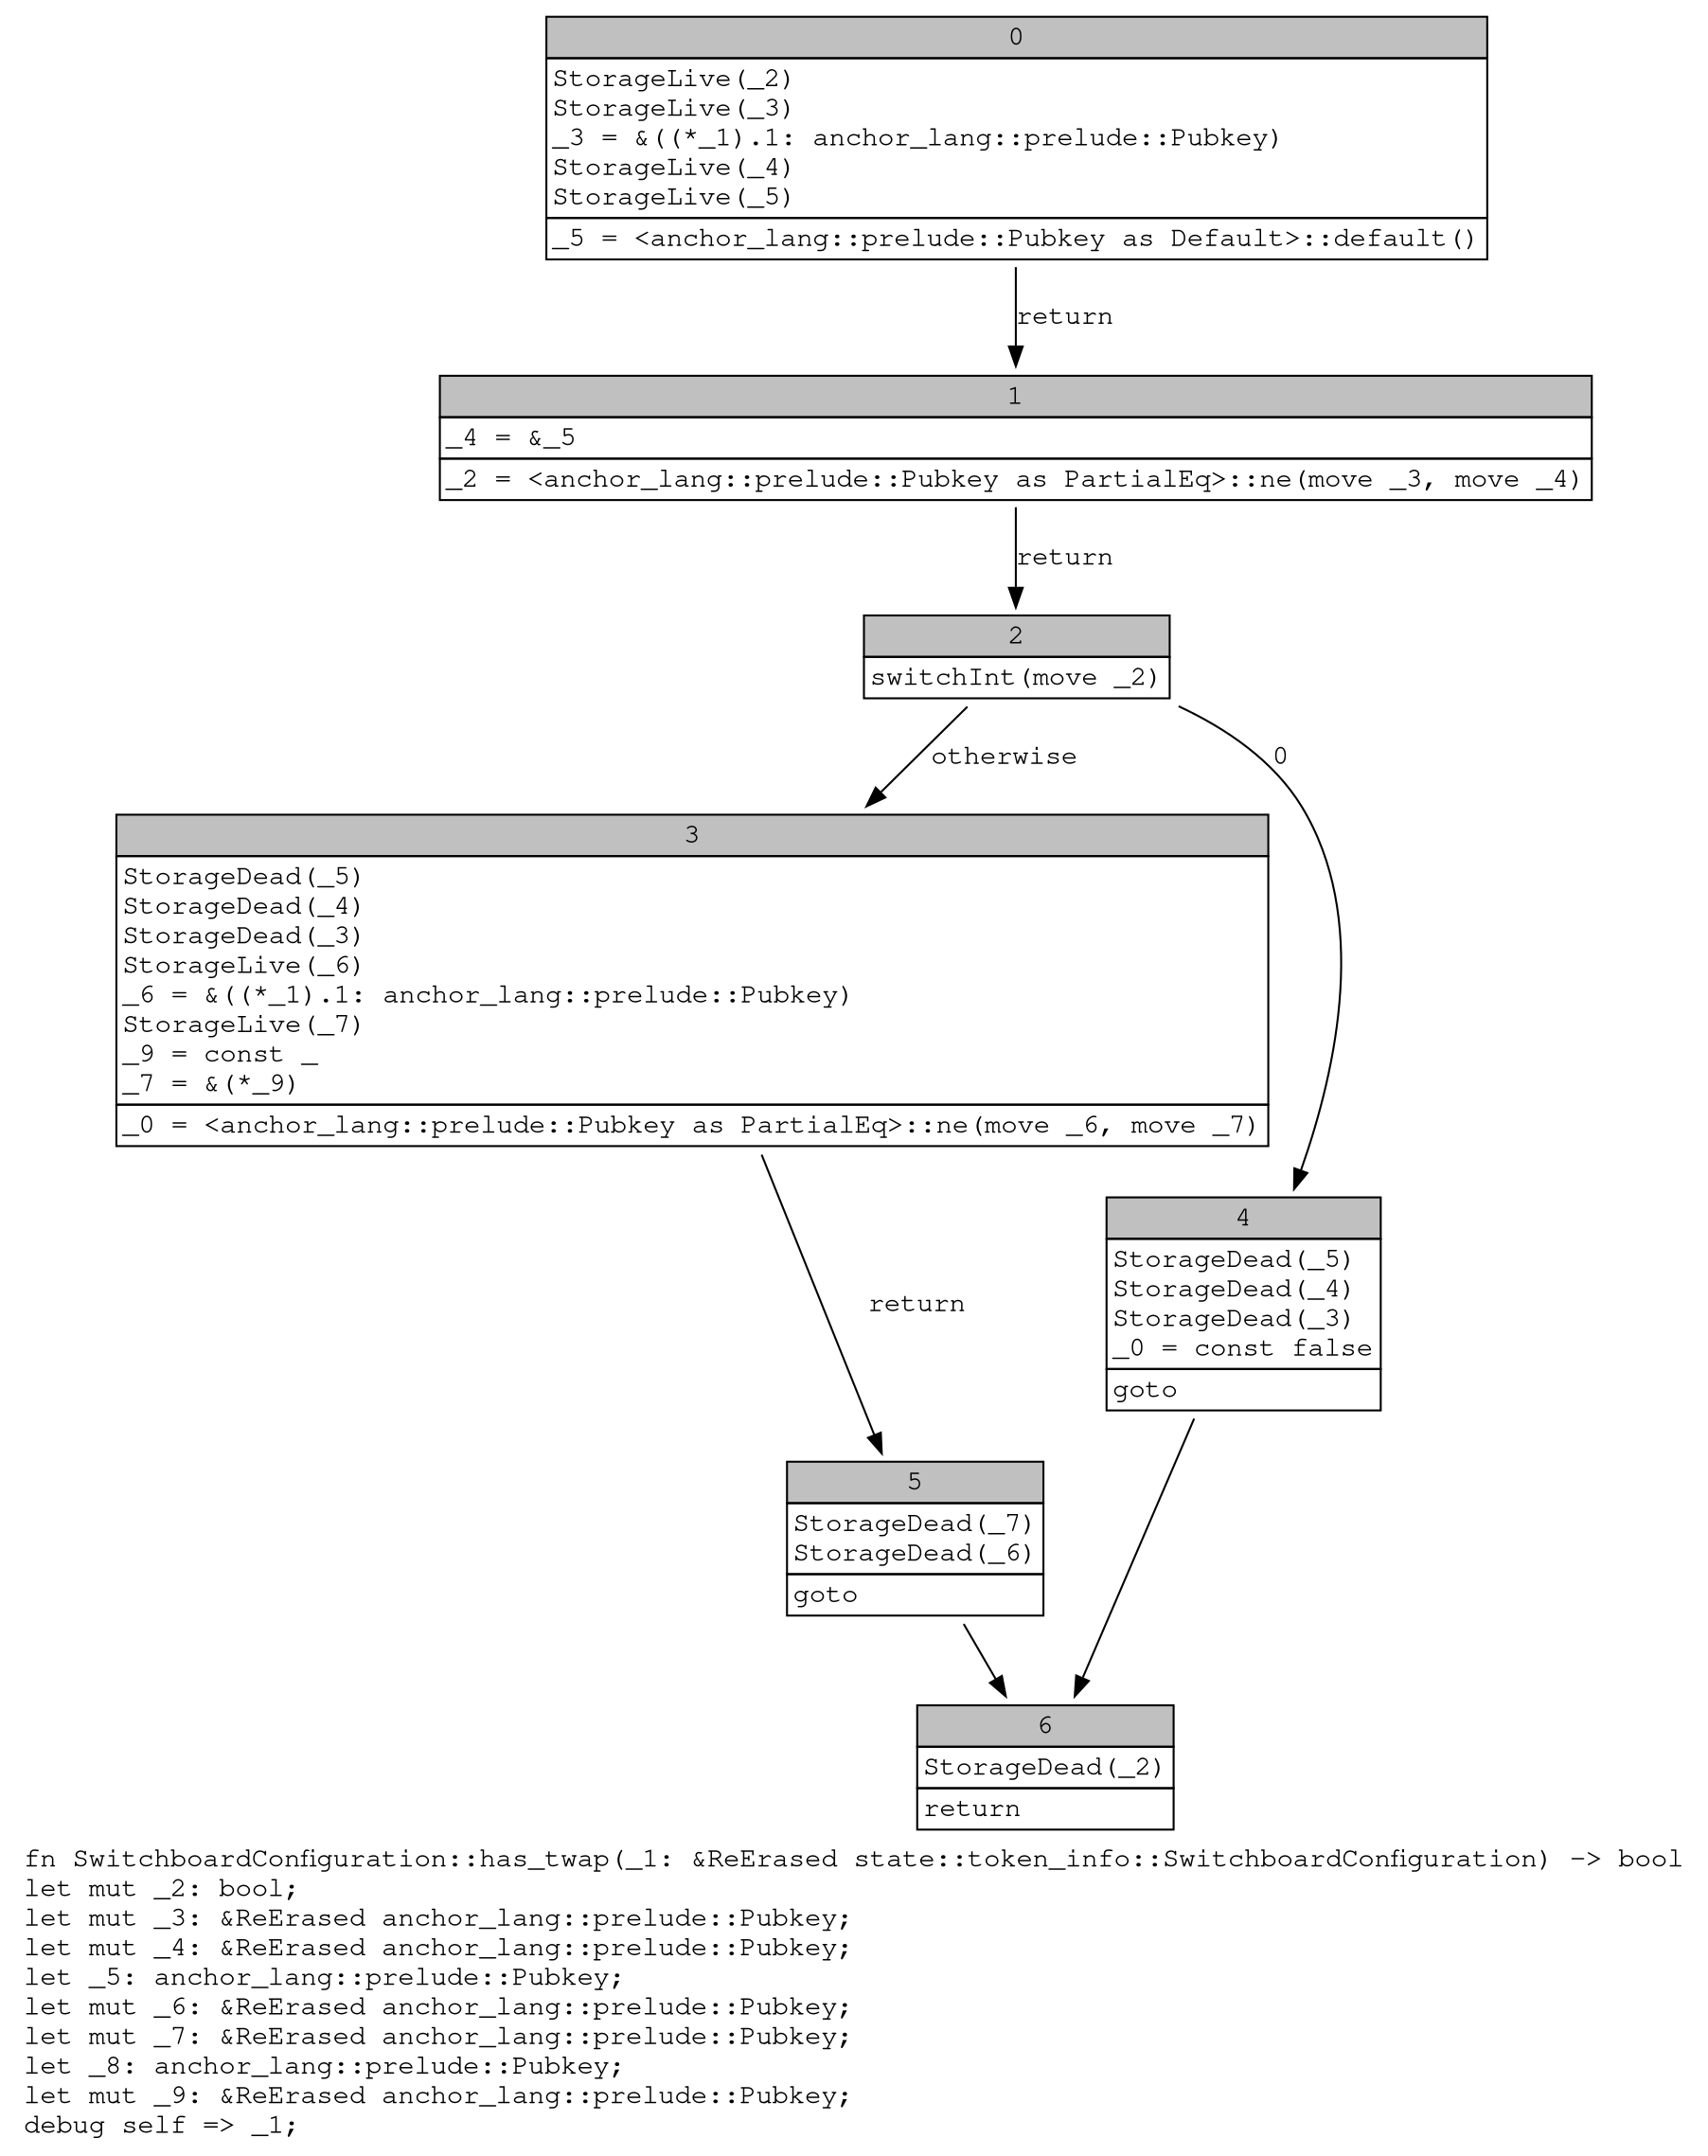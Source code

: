 digraph Mir_0_2006 {
    graph [fontname="Courier, monospace"];
    node [fontname="Courier, monospace"];
    edge [fontname="Courier, monospace"];
    label=<fn SwitchboardConfiguration::has_twap(_1: &amp;ReErased state::token_info::SwitchboardConfiguration) -&gt; bool<br align="left"/>let mut _2: bool;<br align="left"/>let mut _3: &amp;ReErased anchor_lang::prelude::Pubkey;<br align="left"/>let mut _4: &amp;ReErased anchor_lang::prelude::Pubkey;<br align="left"/>let _5: anchor_lang::prelude::Pubkey;<br align="left"/>let mut _6: &amp;ReErased anchor_lang::prelude::Pubkey;<br align="left"/>let mut _7: &amp;ReErased anchor_lang::prelude::Pubkey;<br align="left"/>let _8: anchor_lang::prelude::Pubkey;<br align="left"/>let mut _9: &amp;ReErased anchor_lang::prelude::Pubkey;<br align="left"/>debug self =&gt; _1;<br align="left"/>>;
    bb0__0_2006 [shape="none", label=<<table border="0" cellborder="1" cellspacing="0"><tr><td bgcolor="gray" align="center" colspan="1">0</td></tr><tr><td align="left" balign="left">StorageLive(_2)<br/>StorageLive(_3)<br/>_3 = &amp;((*_1).1: anchor_lang::prelude::Pubkey)<br/>StorageLive(_4)<br/>StorageLive(_5)<br/></td></tr><tr><td align="left">_5 = &lt;anchor_lang::prelude::Pubkey as Default&gt;::default()</td></tr></table>>];
    bb1__0_2006 [shape="none", label=<<table border="0" cellborder="1" cellspacing="0"><tr><td bgcolor="gray" align="center" colspan="1">1</td></tr><tr><td align="left" balign="left">_4 = &amp;_5<br/></td></tr><tr><td align="left">_2 = &lt;anchor_lang::prelude::Pubkey as PartialEq&gt;::ne(move _3, move _4)</td></tr></table>>];
    bb2__0_2006 [shape="none", label=<<table border="0" cellborder="1" cellspacing="0"><tr><td bgcolor="gray" align="center" colspan="1">2</td></tr><tr><td align="left">switchInt(move _2)</td></tr></table>>];
    bb3__0_2006 [shape="none", label=<<table border="0" cellborder="1" cellspacing="0"><tr><td bgcolor="gray" align="center" colspan="1">3</td></tr><tr><td align="left" balign="left">StorageDead(_5)<br/>StorageDead(_4)<br/>StorageDead(_3)<br/>StorageLive(_6)<br/>_6 = &amp;((*_1).1: anchor_lang::prelude::Pubkey)<br/>StorageLive(_7)<br/>_9 = const _<br/>_7 = &amp;(*_9)<br/></td></tr><tr><td align="left">_0 = &lt;anchor_lang::prelude::Pubkey as PartialEq&gt;::ne(move _6, move _7)</td></tr></table>>];
    bb4__0_2006 [shape="none", label=<<table border="0" cellborder="1" cellspacing="0"><tr><td bgcolor="gray" align="center" colspan="1">4</td></tr><tr><td align="left" balign="left">StorageDead(_5)<br/>StorageDead(_4)<br/>StorageDead(_3)<br/>_0 = const false<br/></td></tr><tr><td align="left">goto</td></tr></table>>];
    bb5__0_2006 [shape="none", label=<<table border="0" cellborder="1" cellspacing="0"><tr><td bgcolor="gray" align="center" colspan="1">5</td></tr><tr><td align="left" balign="left">StorageDead(_7)<br/>StorageDead(_6)<br/></td></tr><tr><td align="left">goto</td></tr></table>>];
    bb6__0_2006 [shape="none", label=<<table border="0" cellborder="1" cellspacing="0"><tr><td bgcolor="gray" align="center" colspan="1">6</td></tr><tr><td align="left" balign="left">StorageDead(_2)<br/></td></tr><tr><td align="left">return</td></tr></table>>];
    bb0__0_2006 -> bb1__0_2006 [label="return"];
    bb1__0_2006 -> bb2__0_2006 [label="return"];
    bb2__0_2006 -> bb4__0_2006 [label="0"];
    bb2__0_2006 -> bb3__0_2006 [label="otherwise"];
    bb3__0_2006 -> bb5__0_2006 [label="return"];
    bb4__0_2006 -> bb6__0_2006 [label=""];
    bb5__0_2006 -> bb6__0_2006 [label=""];
}
